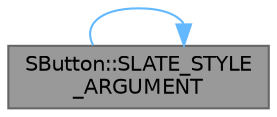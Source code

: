 digraph "SButton::SLATE_STYLE_ARGUMENT"
{
 // INTERACTIVE_SVG=YES
 // LATEX_PDF_SIZE
  bgcolor="transparent";
  edge [fontname=Helvetica,fontsize=10,labelfontname=Helvetica,labelfontsize=10];
  node [fontname=Helvetica,fontsize=10,shape=box,height=0.2,width=0.4];
  rankdir="RL";
  Node1 [id="Node000001",label="SButton::SLATE_STYLE\l_ARGUMENT",height=0.2,width=0.4,color="gray40", fillcolor="grey60", style="filled", fontcolor="black",tooltip="The text style of the button."];
  Node1 -> Node1 [id="edge1_Node000001_Node000001",dir="back",color="steelblue1",style="solid",tooltip=" "];
}
